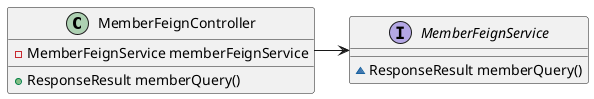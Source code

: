 @startuml
class MemberFeignController {
- MemberFeignService memberFeignService
+ ResponseResult memberQuery()
}


interface MemberFeignService {
~ ResponseResult memberQuery()
}

MemberFeignController -> MemberFeignService

@enduml
